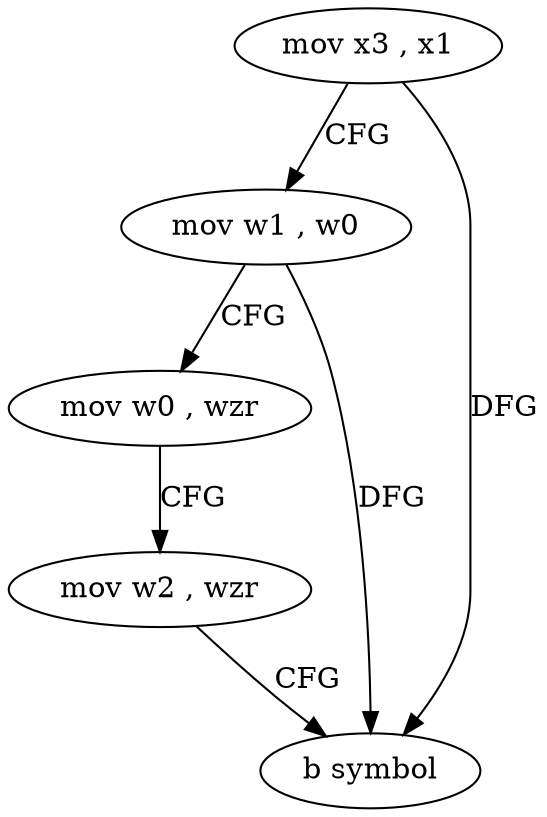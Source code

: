 digraph "func" {
"4230652" [label = "mov x3 , x1" ]
"4230656" [label = "mov w1 , w0" ]
"4230660" [label = "mov w0 , wzr" ]
"4230664" [label = "mov w2 , wzr" ]
"4230668" [label = "b symbol" ]
"4230652" -> "4230656" [ label = "CFG" ]
"4230652" -> "4230668" [ label = "DFG" ]
"4230656" -> "4230660" [ label = "CFG" ]
"4230656" -> "4230668" [ label = "DFG" ]
"4230660" -> "4230664" [ label = "CFG" ]
"4230664" -> "4230668" [ label = "CFG" ]
}

